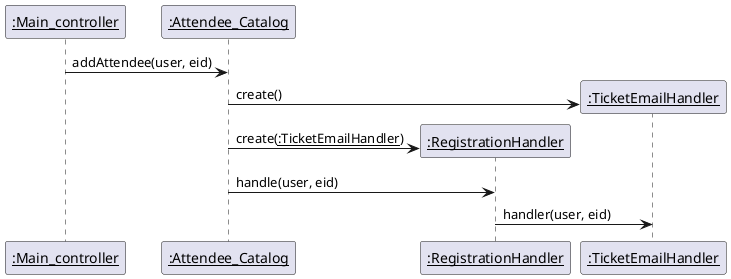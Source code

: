@startuml
participant "__:Main_controller__" as MainController
participant "__:Attendee_Catalog__" as AttendeeCatalog
participant "__:RegistrationHandler__" as RegistrationHandler
participant "__:TicketEmailHandler__" as TicketEmailHandler

MainController -> AttendeeCatalog: addAttendee(user, eid)
AttendeeCatalog -> TicketEmailHandler **: create()
AttendeeCatalog -> RegistrationHandler **: create(__:TicketEmailHandler__)
AttendeeCatalog -> RegistrationHandler: handle(user, eid)
RegistrationHandler -> TicketEmailHandler: handler(user, eid)

@enduml